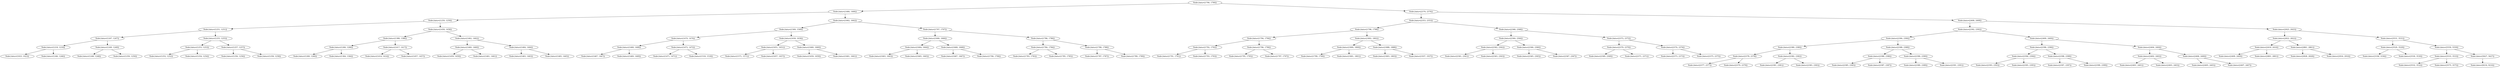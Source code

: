 digraph G{
1190170559 [label="Node{data=[1790, 1790]}"]
1190170559 -> 1959058840
1959058840 [label="Node{data=[1466, 1466]}"]
1959058840 -> 1273760439
1273760439 [label="Node{data=[1259, 1259]}"]
1273760439 -> 1675861881
1675861881 [label="Node{data=[1251, 1251]}"]
1675861881 -> 564951501
564951501 [label="Node{data=[1247, 1247]}"]
564951501 -> 1943423101
1943423101 [label="Node{data=[1218, 1218]}"]
1943423101 -> 1489259778
1489259778 [label="Node{data=[1023, 1023]}"]
1943423101 -> 656611636
656611636 [label="Node{data=[1246, 1246]}"]
564951501 -> 1694723596
1694723596 [label="Node{data=[1249, 1249]}"]
1694723596 -> 609703793
609703793 [label="Node{data=[1248, 1248]}"]
1694723596 -> 1577169572
1577169572 [label="Node{data=[1250, 1250]}"]
1675861881 -> 1641343721
1641343721 [label="Node{data=[1255, 1255]}"]
1641343721 -> 534354897
534354897 [label="Node{data=[1253, 1253]}"]
534354897 -> 19639172
19639172 [label="Node{data=[1252, 1252]}"]
534354897 -> 1391242647
1391242647 [label="Node{data=[1254, 1254]}"]
1641343721 -> 346654337
346654337 [label="Node{data=[1257, 1257]}"]
346654337 -> 1199407318
1199407318 [label="Node{data=[1256, 1256]}"]
346654337 -> 458650678
458650678 [label="Node{data=[1258, 1258]}"]
1273760439 -> 753001182
753001182 [label="Node{data=[1458, 1458]}"]
753001182 -> 1956967501
1956967501 [label="Node{data=[1388, 1388]}"]
1956967501 -> 1601478975
1601478975 [label="Node{data=[1266, 1266]}"]
1601478975 -> 1999345955
1999345955 [label="Node{data=[1260, 1260]}"]
1601478975 -> 1426022922
1426022922 [label="Node{data=[1364, 1364]}"]
1956967501 -> 120250948
120250948 [label="Node{data=[1417, 1417]}"]
120250948 -> 2108540615
2108540615 [label="Node{data=[1414, 1414]}"]
120250948 -> 1457830608
1457830608 [label="Node{data=[1457, 1457]}"]
753001182 -> 2032430388
2032430388 [label="Node{data=[1462, 1462]}"]
2032430388 -> 692885654
692885654 [label="Node{data=[1460, 1460]}"]
692885654 -> 977598598
977598598 [label="Node{data=[1459, 1459]}"]
692885654 -> 1225123620
1225123620 [label="Node{data=[1461, 1461]}"]
2032430388 -> 319979261
319979261 [label="Node{data=[1464, 1464]}"]
319979261 -> 1591200801
1591200801 [label="Node{data=[1463, 1463]}"]
319979261 -> 1137352629
1137352629 [label="Node{data=[1465, 1465]}"]
1959058840 -> 621833263
621833263 [label="Node{data=[1662, 1662]}"]
621833263 -> 636816358
636816358 [label="Node{data=[1569, 1569]}"]
636816358 -> 1159949757
1159949757 [label="Node{data=[1470, 1470]}"]
1159949757 -> 1375958427
1375958427 [label="Node{data=[1468, 1468]}"]
1375958427 -> 1951664864
1951664864 [label="Node{data=[1467, 1467]}"]
1375958427 -> 2046002615
2046002615 [label="Node{data=[1469, 1469]}"]
1159949757 -> 660820401
660820401 [label="Node{data=[1472, 1472]}"]
660820401 -> 1845843819
1845843819 [label="Node{data=[1471, 1471]}"]
660820401 -> 978469697
978469697 [label="Node{data=[1518, 1518]}"]
636816358 -> 1609152385
1609152385 [label="Node{data=[1658, 1658]}"]
1609152385 -> 1648007956
1648007956 [label="Node{data=[1651, 1651]}"]
1648007956 -> 641742391
641742391 [label="Node{data=[1571, 1571]}"]
1648007956 -> 236990965
236990965 [label="Node{data=[1657, 1657]}"]
1609152385 -> 484956687
484956687 [label="Node{data=[1660, 1660]}"]
484956687 -> 707989692
707989692 [label="Node{data=[1659, 1659]}"]
484956687 -> 233142851
233142851 [label="Node{data=[1661, 1661]}"]
621833263 -> 38100371
38100371 [label="Node{data=[1707, 1707]}"]
38100371 -> 550557814
550557814 [label="Node{data=[1666, 1666]}"]
550557814 -> 307534368
307534368 [label="Node{data=[1664, 1664]}"]
307534368 -> 885378379
885378379 [label="Node{data=[1663, 1663]}"]
307534368 -> 482654085
482654085 [label="Node{data=[1665, 1665]}"]
550557814 -> 980537091
980537091 [label="Node{data=[1668, 1668]}"]
980537091 -> 205703159
205703159 [label="Node{data=[1667, 1667]}"]
980537091 -> 376962209
376962209 [label="Node{data=[1706, 1706]}"]
38100371 -> 792070517
792070517 [label="Node{data=[1786, 1786]}"]
792070517 -> 453755463
453755463 [label="Node{data=[1784, 1784]}"]
453755463 -> 23909294
23909294 [label="Node{data=[1783, 1783]}"]
453755463 -> 685221334
685221334 [label="Node{data=[1785, 1785]}"]
792070517 -> 934636568
934636568 [label="Node{data=[1788, 1788]}"]
934636568 -> 1919523155
1919523155 [label="Node{data=[1787, 1787]}"]
934636568 -> 360695059
360695059 [label="Node{data=[1789, 1789]}"]
1190170559 -> 9649023
9649023 [label="Node{data=[2376, 2376]}"]
9649023 -> 475681497
475681497 [label="Node{data=[2353, 2353]}"]
475681497 -> 583525120
583525120 [label="Node{data=[1798, 1798]}"]
583525120 -> 1241251094
1241251094 [label="Node{data=[1794, 1794]}"]
1241251094 -> 1353346965
1353346965 [label="Node{data=[1792, 1792]}"]
1353346965 -> 505947075
505947075 [label="Node{data=[1791, 1791]}"]
1353346965 -> 57281765
57281765 [label="Node{data=[1793, 1793]}"]
1241251094 -> 359617235
359617235 [label="Node{data=[1796, 1796]}"]
359617235 -> 372916524
372916524 [label="Node{data=[1795, 1795]}"]
359617235 -> 1238588947
1238588947 [label="Node{data=[1797, 1797]}"]
583525120 -> 445480680
445480680 [label="Node{data=[1802, 1802]}"]
445480680 -> 1964723872
1964723872 [label="Node{data=[1800, 1800]}"]
1964723872 -> 829182478
829182478 [label="Node{data=[1799, 1799]}"]
1964723872 -> 1654436342
1654436342 [label="Node{data=[1801, 1801]}"]
445480680 -> 328722803
328722803 [label="Node{data=[1888, 1888]}"]
328722803 -> 1012325359
1012325359 [label="Node{data=[1803, 1803]}"]
328722803 -> 1878590025
1878590025 [label="Node{data=[1937, 1937]}"]
475681497 -> 1760369985
1760369985 [label="Node{data=[2368, 2368]}"]
1760369985 -> 1142799710
1142799710 [label="Node{data=[2364, 2364]}"]
1142799710 -> 1310629777
1310629777 [label="Node{data=[2362, 2362]}"]
1310629777 -> 1766991697
1766991697 [label="Node{data=[2361, 2361]}"]
1310629777 -> 1767192623
1767192623 [label="Node{data=[2363, 2363]}"]
1142799710 -> 1074499350
1074499350 [label="Node{data=[2366, 2366]}"]
1074499350 -> 2060673681
2060673681 [label="Node{data=[2365, 2365]}"]
1074499350 -> 37993013
37993013 [label="Node{data=[2367, 2367]}"]
1760369985 -> 1108831762
1108831762 [label="Node{data=[2372, 2372]}"]
1108831762 -> 1593326201
1593326201 [label="Node{data=[2370, 2370]}"]
1593326201 -> 1063132381
1063132381 [label="Node{data=[2369, 2369]}"]
1593326201 -> 550738705
550738705 [label="Node{data=[2371, 2371]}"]
1108831762 -> 1506608871
1506608871 [label="Node{data=[2374, 2374]}"]
1506608871 -> 1182389333
1182389333 [label="Node{data=[2373, 2373]}"]
1506608871 -> 151945395
151945395 [label="Node{data=[2375, 2375]}"]
9649023 -> 901355920
901355920 [label="Node{data=[2408, 2408]}"]
901355920 -> 74599422
74599422 [label="Node{data=[2392, 2392]}"]
74599422 -> 211942489
211942489 [label="Node{data=[2384, 2384]}"]
211942489 -> 1909980774
1909980774 [label="Node{data=[2380, 2380]}"]
1909980774 -> 148606165
148606165 [label="Node{data=[2378, 2378]}"]
148606165 -> 517999499
517999499 [label="Node{data=[2377, 2377]}"]
148606165 -> 488664890
488664890 [label="Node{data=[2379, 2379]}"]
1909980774 -> 1397392950
1397392950 [label="Node{data=[2382, 2382]}"]
1397392950 -> 128128430
128128430 [label="Node{data=[2381, 2381]}"]
1397392950 -> 427948674
427948674 [label="Node{data=[2383, 2383]}"]
211942489 -> 130420535
130420535 [label="Node{data=[2388, 2388]}"]
130420535 -> 12210895
12210895 [label="Node{data=[2386, 2386]}"]
12210895 -> 531310867
531310867 [label="Node{data=[2385, 2385]}"]
12210895 -> 157844878
157844878 [label="Node{data=[2387, 2387]}"]
130420535 -> 1046514723
1046514723 [label="Node{data=[2390, 2390]}"]
1046514723 -> 1813945610
1813945610 [label="Node{data=[2389, 2389]}"]
1046514723 -> 708563499
708563499 [label="Node{data=[2391, 2391]}"]
74599422 -> 1731356183
1731356183 [label="Node{data=[2400, 2400]}"]
1731356183 -> 1569324870
1569324870 [label="Node{data=[2396, 2396]}"]
1569324870 -> 1164435248
1164435248 [label="Node{data=[2394, 2394]}"]
1164435248 -> 825878333
825878333 [label="Node{data=[2393, 2393]}"]
1164435248 -> 1171209683
1171209683 [label="Node{data=[2395, 2395]}"]
1569324870 -> 1462671843
1462671843 [label="Node{data=[2398, 2398]}"]
1462671843 -> 743133801
743133801 [label="Node{data=[2397, 2397]}"]
1462671843 -> 1387612370
1387612370 [label="Node{data=[2399, 2399]}"]
1731356183 -> 1848166130
1848166130 [label="Node{data=[2404, 2404]}"]
1848166130 -> 1307229013
1307229013 [label="Node{data=[2402, 2402]}"]
1307229013 -> 1002725531
1002725531 [label="Node{data=[2401, 2401]}"]
1307229013 -> 1137659113
1137659113 [label="Node{data=[2403, 2403]}"]
1848166130 -> 1803033908
1803033908 [label="Node{data=[2406, 2406]}"]
1803033908 -> 1943024413
1943024413 [label="Node{data=[2405, 2405]}"]
1803033908 -> 1795708228
1795708228 [label="Node{data=[2407, 2407]}"]
901355920 -> 1377428680
1377428680 [label="Node{data=[2925, 2925]}"]
1377428680 -> 2032386562
2032386562 [label="Node{data=[2822, 2822]}"]
2032386562 -> 186207968
186207968 [label="Node{data=[2416, 2416]}"]
186207968 -> 571639986
571639986 [label="Node{data=[2409, 2409]}"]
186207968 -> 1068504988
1068504988 [label="Node{data=[2801, 2801]}"]
2032386562 -> 1483006394
1483006394 [label="Node{data=[2861, 2861]}"]
1483006394 -> 424397336
424397336 [label="Node{data=[2828, 2828]}"]
1483006394 -> 799704731
799704731 [label="Node{data=[2916, 2916]}"]
1377428680 -> 278489093
278489093 [label="Node{data=[3531, 3531]}"]
278489093 -> 1871651485
1871651485 [label="Node{data=[3529, 3529]}"]
1871651485 -> 684928638
684928638 [label="Node{data=[3194, 3194]}"]
1871651485 -> 1404500897
1404500897 [label="Node{data=[3530, 3530]}"]
278489093 -> 137652370
137652370 [label="Node{data=[5559, 5559]}"]
137652370 -> 507066563
507066563 [label="Node{data=[3533, 3533]}"]
507066563 -> 799561124
799561124 [label="Node{data=[3532, 3532]}"]
507066563 -> 1260902403
1260902403 [label="Node{data=[3575, 3575]}"]
137652370 -> 1627150605
1627150605 [label="Node{data=[5627, 5627]}"]
1627150605 -> 928291569
928291569 [label="Node{data=[9216, 9216]}"]
}